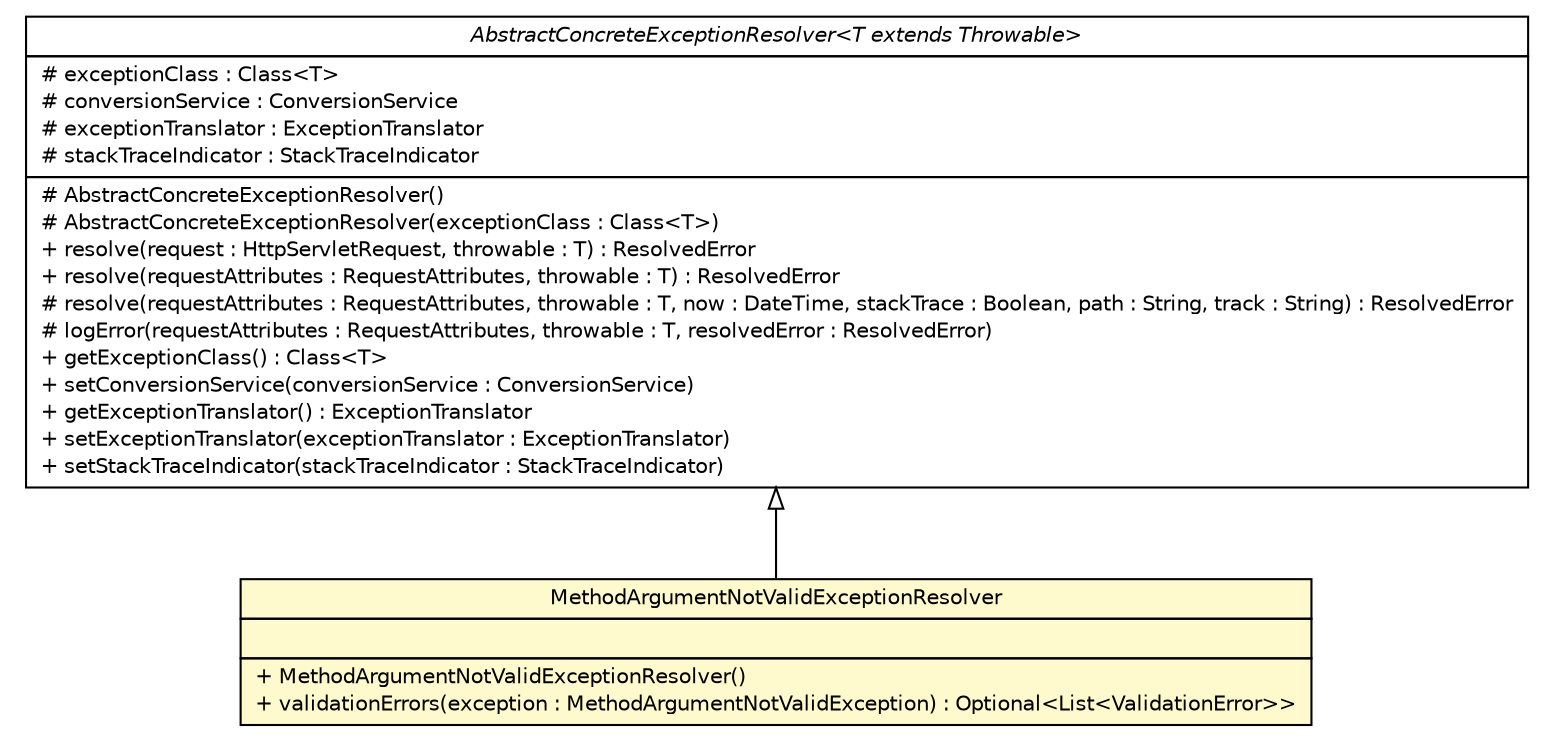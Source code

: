 #!/usr/local/bin/dot
#
# Class diagram 
# Generated by UMLGraph version R5_6-24-gf6e263 (http://www.umlgraph.org/)
#

digraph G {
	edge [fontname="Helvetica",fontsize=10,labelfontname="Helvetica",labelfontsize=10];
	node [fontname="Helvetica",fontsize=10,shape=plaintext];
	nodesep=0.25;
	ranksep=0.5;
	// cn.home1.oss.lib.errorhandle.internal.resolver.MethodArgumentNotValidExceptionResolver
	c1346 [label=<<table title="cn.home1.oss.lib.errorhandle.internal.resolver.MethodArgumentNotValidExceptionResolver" border="0" cellborder="1" cellspacing="0" cellpadding="2" port="p" bgcolor="lemonChiffon" href="./MethodArgumentNotValidExceptionResolver.html">
		<tr><td><table border="0" cellspacing="0" cellpadding="1">
<tr><td align="center" balign="center"> MethodArgumentNotValidExceptionResolver </td></tr>
		</table></td></tr>
		<tr><td><table border="0" cellspacing="0" cellpadding="1">
<tr><td align="left" balign="left">  </td></tr>
		</table></td></tr>
		<tr><td><table border="0" cellspacing="0" cellpadding="1">
<tr><td align="left" balign="left"> + MethodArgumentNotValidExceptionResolver() </td></tr>
<tr><td align="left" balign="left"> + validationErrors(exception : MethodArgumentNotValidException) : Optional&lt;List&lt;ValidationError&gt;&gt; </td></tr>
		</table></td></tr>
		</table>>, URL="./MethodArgumentNotValidExceptionResolver.html", fontname="Helvetica", fontcolor="black", fontsize=10.0];
	// cn.home1.oss.lib.errorhandle.api.AbstractConcreteExceptionResolver<T extends java.lang.Throwable>
	c1357 [label=<<table title="cn.home1.oss.lib.errorhandle.api.AbstractConcreteExceptionResolver" border="0" cellborder="1" cellspacing="0" cellpadding="2" port="p" href="../../api/AbstractConcreteExceptionResolver.html">
		<tr><td><table border="0" cellspacing="0" cellpadding="1">
<tr><td align="center" balign="center"><font face="Helvetica-Oblique"> AbstractConcreteExceptionResolver&lt;T extends Throwable&gt; </font></td></tr>
		</table></td></tr>
		<tr><td><table border="0" cellspacing="0" cellpadding="1">
<tr><td align="left" balign="left"> # exceptionClass : Class&lt;T&gt; </td></tr>
<tr><td align="left" balign="left"> # conversionService : ConversionService </td></tr>
<tr><td align="left" balign="left"> # exceptionTranslator : ExceptionTranslator </td></tr>
<tr><td align="left" balign="left"> # stackTraceIndicator : StackTraceIndicator </td></tr>
		</table></td></tr>
		<tr><td><table border="0" cellspacing="0" cellpadding="1">
<tr><td align="left" balign="left"> # AbstractConcreteExceptionResolver() </td></tr>
<tr><td align="left" balign="left"> # AbstractConcreteExceptionResolver(exceptionClass : Class&lt;T&gt;) </td></tr>
<tr><td align="left" balign="left"> + resolve(request : HttpServletRequest, throwable : T) : ResolvedError </td></tr>
<tr><td align="left" balign="left"> + resolve(requestAttributes : RequestAttributes, throwable : T) : ResolvedError </td></tr>
<tr><td align="left" balign="left"> # resolve(requestAttributes : RequestAttributes, throwable : T, now : DateTime, stackTrace : Boolean, path : String, track : String) : ResolvedError </td></tr>
<tr><td align="left" balign="left"> # logError(requestAttributes : RequestAttributes, throwable : T, resolvedError : ResolvedError) </td></tr>
<tr><td align="left" balign="left"> + getExceptionClass() : Class&lt;T&gt; </td></tr>
<tr><td align="left" balign="left"> + setConversionService(conversionService : ConversionService) </td></tr>
<tr><td align="left" balign="left"> + getExceptionTranslator() : ExceptionTranslator </td></tr>
<tr><td align="left" balign="left"> + setExceptionTranslator(exceptionTranslator : ExceptionTranslator) </td></tr>
<tr><td align="left" balign="left"> + setStackTraceIndicator(stackTraceIndicator : StackTraceIndicator) </td></tr>
		</table></td></tr>
		</table>>, URL="../../api/AbstractConcreteExceptionResolver.html", fontname="Helvetica", fontcolor="black", fontsize=10.0];
	//cn.home1.oss.lib.errorhandle.internal.resolver.MethodArgumentNotValidExceptionResolver extends cn.home1.oss.lib.errorhandle.api.AbstractConcreteExceptionResolver<org.springframework.web.bind.MethodArgumentNotValidException>
	c1357:p -> c1346:p [dir=back,arrowtail=empty];
}

